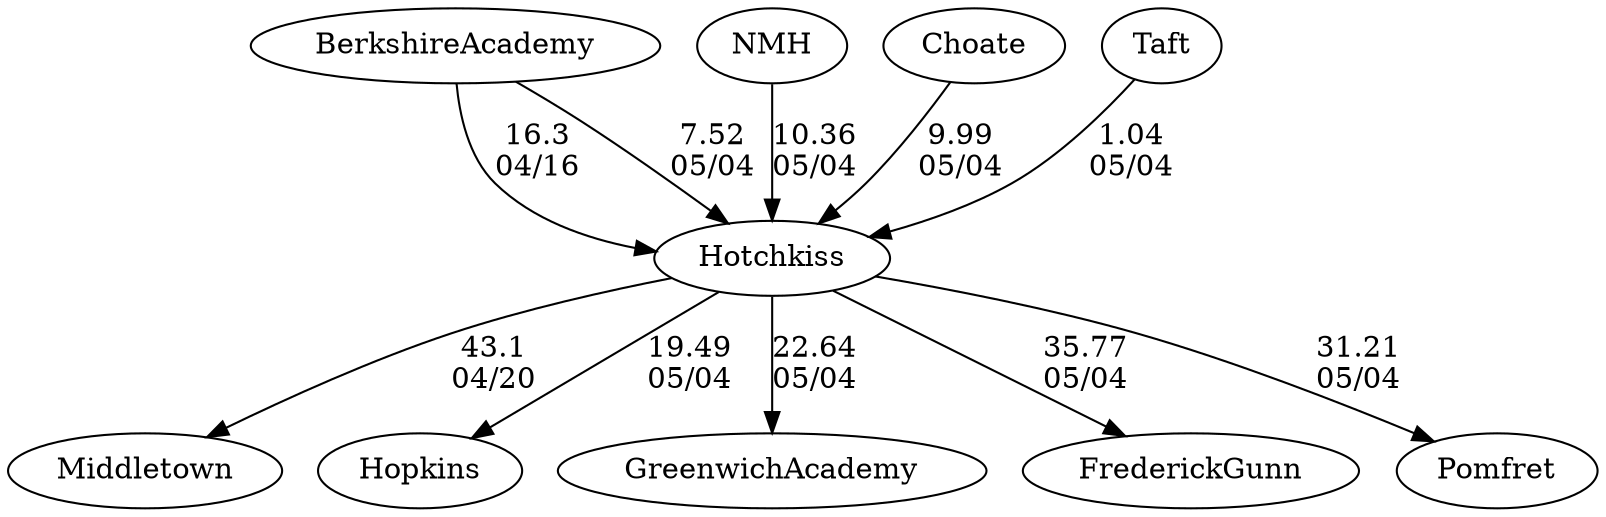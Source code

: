 digraph girls2foursHotchkiss {Middletown [URL="girls2foursHotchkissMiddletown.html"];BerkshireAcademy [URL="girls2foursHotchkissBerkshireAcademy.html"];NMH [URL="girls2foursHotchkissNMH.html"];Hopkins [URL="girls2foursHotchkissHopkins.html"];Hotchkiss [URL="girls2foursHotchkissHotchkiss.html"];Choate [URL="girls2foursHotchkissChoate.html"];GreenwichAcademy [URL="girls2foursHotchkissGreenwichAcademy.html"];Taft [URL="girls2foursHotchkissTaft.html"];FrederickGunn [URL="girls2foursHotchkissFrederickGunn.html"];Pomfret [URL="girls2foursHotchkissPomfret.html"];Hotchkiss -> Middletown[label="43.1
04/20", weight="57", tooltip="NEIRA Boys & Girls Fours,Notre Dame Invite #1: Notre Dame vs. Hotchkiss vs. Middletown vs. Greenwich Country Day School			
Distance: 1500m Conditions: All races into an outgoing head current on the river. Light cross/ tail wind for all races. G1 and B1 had small chop starting to build. Comments: Great Racing by all today!
None", URL="https://www.row2k.com/results/resultspage.cfm?UID=0B5A12BEAF8945DD81EB9EFB206E62F1&cat=5", random="random"]; 
BerkshireAcademy -> Hotchkiss[label="16.3
04/16", weight="84", tooltip="NEIRA Boys & Girls Fours,Berkshire School vs. Hotchkiss			
Distance: 1500 M Conditions: Chilly and cloudy with variable cross headwinds building over the afternoon; strongest in the middle 500. Generally flat water with some slight chop in middle 500. Comments: Order of racing: G3-B4-G2-B3-G1-B2-G4-B1. Berkshire hotseated between G3 and G4. Great to be able to welcome our neighbors to the world of fours racing.
None", URL="https://www.row2k.com/results/resultspage.cfm?UID=146036DC0D57AEEFDD13651887C3B194&cat=5", random="random"]; 
NMH -> Hotchkiss[label="10.36
05/04", weight="90", tooltip="Founder's Day Regatta			
", URL="", random="random"]; 
Choate -> Hotchkiss[label="9.99
05/04", weight="91", tooltip="Founder's Day Regatta			
", URL="", random="random"]; 
BerkshireAcademy -> Hotchkiss[label="7.52
05/04", weight="93", tooltip="Founder's Day Regatta			
", URL="", random="random"]; 
Hotchkiss -> GreenwichAcademy[label="22.64
05/04", weight="78", tooltip="Founder's Day Regatta			
", URL="", random="random"]; 
Taft -> Hotchkiss[label="1.04
05/04", weight="99", tooltip="Founder's Day Regatta			
", URL="", random="random"]; 
Hotchkiss -> Hopkins[label="19.49
05/04", weight="81", tooltip="Founder's Day Regatta			
", URL="", random="random"]; 
Hotchkiss -> Pomfret[label="31.21
05/04", weight="69", tooltip="Founder's Day Regatta			
", URL="", random="random"]; 
Hotchkiss -> FrederickGunn[label="35.77
05/04", weight="65", tooltip="Founder's Day Regatta			
", URL="", random="random"]}
